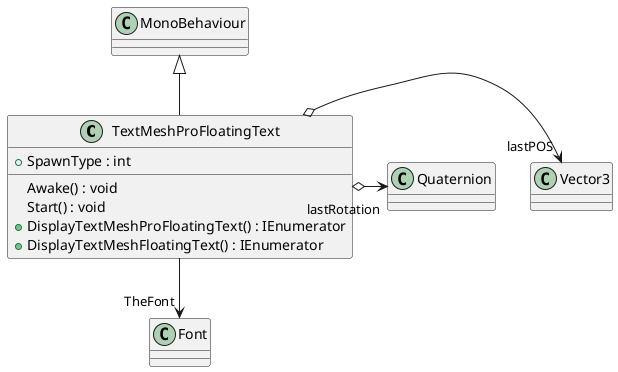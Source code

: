 @startuml
class TextMeshProFloatingText {
    + SpawnType : int
    Awake() : void
    Start() : void
    + DisplayTextMeshProFloatingText() : IEnumerator
    + DisplayTextMeshFloatingText() : IEnumerator
}
MonoBehaviour <|-- TextMeshProFloatingText
TextMeshProFloatingText --> "TheFont" Font
TextMeshProFloatingText o-> "lastPOS" Vector3
TextMeshProFloatingText o-> "lastRotation" Quaternion
@enduml
